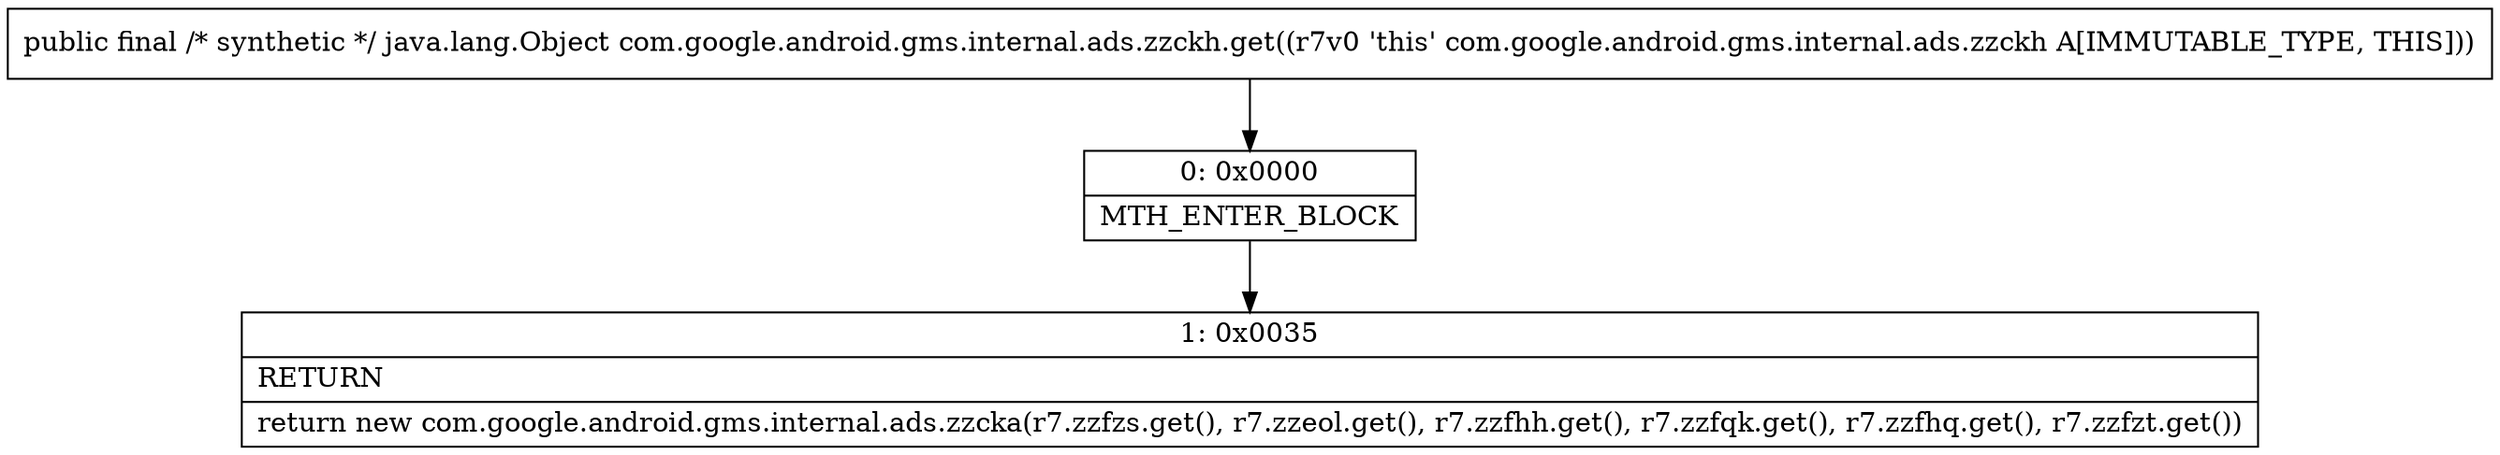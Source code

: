 digraph "CFG forcom.google.android.gms.internal.ads.zzckh.get()Ljava\/lang\/Object;" {
Node_0 [shape=record,label="{0\:\ 0x0000|MTH_ENTER_BLOCK\l}"];
Node_1 [shape=record,label="{1\:\ 0x0035|RETURN\l|return new com.google.android.gms.internal.ads.zzcka(r7.zzfzs.get(), r7.zzeol.get(), r7.zzfhh.get(), r7.zzfqk.get(), r7.zzfhq.get(), r7.zzfzt.get())\l}"];
MethodNode[shape=record,label="{public final \/* synthetic *\/ java.lang.Object com.google.android.gms.internal.ads.zzckh.get((r7v0 'this' com.google.android.gms.internal.ads.zzckh A[IMMUTABLE_TYPE, THIS])) }"];
MethodNode -> Node_0;
Node_0 -> Node_1;
}

